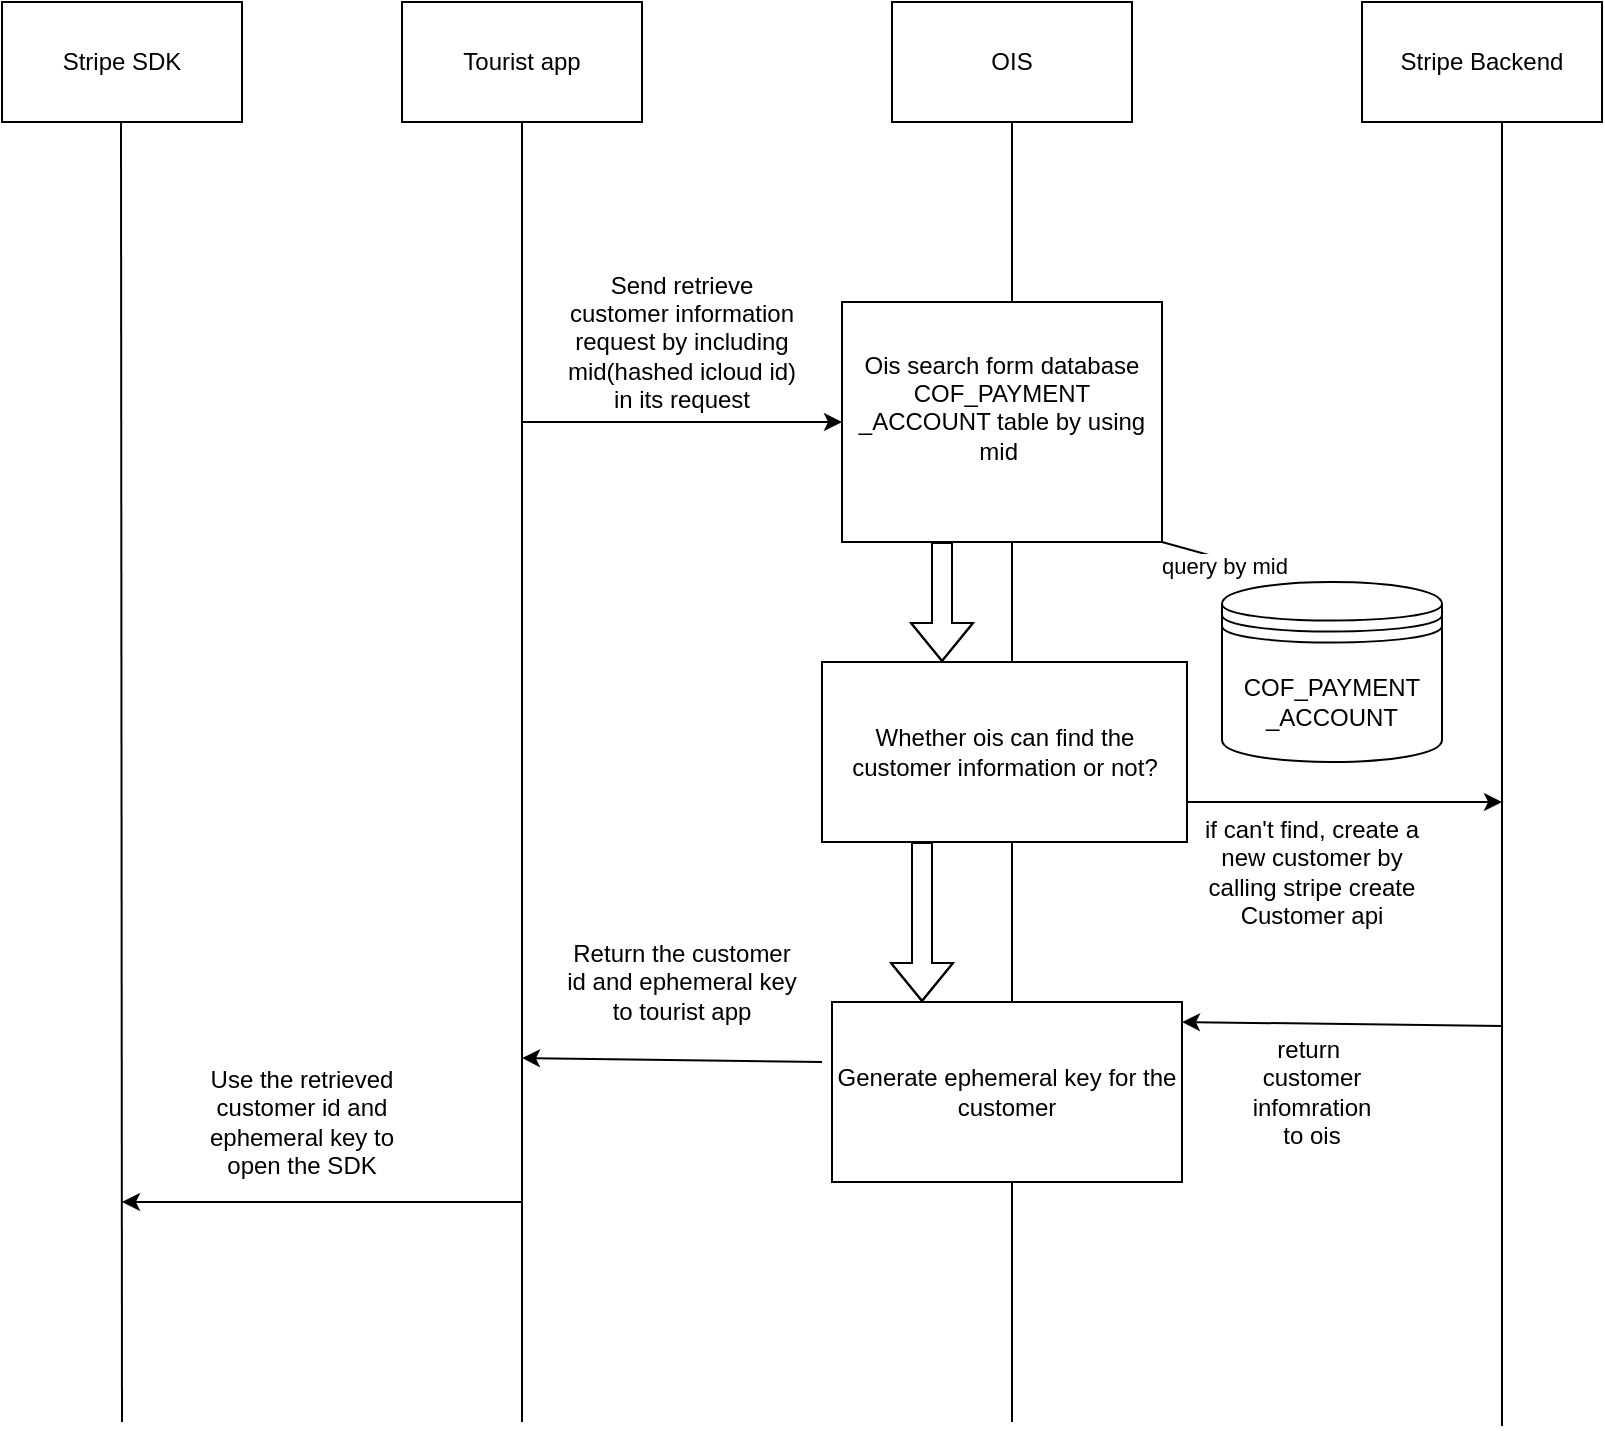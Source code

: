 <mxfile version="22.1.3" type="github">
  <diagram name="Page-1" id="P0VWkr3vZlr9PXXk8qX3">
    <mxGraphModel dx="1434" dy="790" grid="1" gridSize="10" guides="1" tooltips="1" connect="1" arrows="1" fold="1" page="1" pageScale="1" pageWidth="850" pageHeight="1100" math="0" shadow="0">
      <root>
        <mxCell id="0" />
        <mxCell id="1" parent="0" />
        <mxCell id="TVs47A5dAmLujH9iVVek-1" value="Tourist app" style="rounded=0;whiteSpace=wrap;html=1;" parent="1" vertex="1">
          <mxGeometry x="210" y="130" width="120" height="60" as="geometry" />
        </mxCell>
        <mxCell id="TVs47A5dAmLujH9iVVek-2" value="OIS" style="rounded=0;whiteSpace=wrap;html=1;" parent="1" vertex="1">
          <mxGeometry x="455" y="130" width="120" height="60" as="geometry" />
        </mxCell>
        <mxCell id="TVs47A5dAmLujH9iVVek-3" value="Stripe Backend" style="rounded=0;whiteSpace=wrap;html=1;" parent="1" vertex="1">
          <mxGeometry x="690" y="130" width="120" height="60" as="geometry" />
        </mxCell>
        <mxCell id="TVs47A5dAmLujH9iVVek-4" value="" style="endArrow=none;html=1;rounded=0;entryX=0.5;entryY=1;entryDx=0;entryDy=0;" parent="1" target="TVs47A5dAmLujH9iVVek-1" edge="1">
          <mxGeometry width="50" height="50" relative="1" as="geometry">
            <mxPoint x="270" y="840" as="sourcePoint" />
            <mxPoint x="280" y="230" as="targetPoint" />
          </mxGeometry>
        </mxCell>
        <mxCell id="TVs47A5dAmLujH9iVVek-5" value="" style="endArrow=none;html=1;rounded=0;" parent="1" edge="1">
          <mxGeometry width="50" height="50" relative="1" as="geometry">
            <mxPoint x="515" y="840" as="sourcePoint" />
            <mxPoint x="515" y="190" as="targetPoint" />
          </mxGeometry>
        </mxCell>
        <mxCell id="TVs47A5dAmLujH9iVVek-6" value="" style="endArrow=none;html=1;rounded=0;entryX=0.5;entryY=1;entryDx=0;entryDy=0;" parent="1" edge="1">
          <mxGeometry width="50" height="50" relative="1" as="geometry">
            <mxPoint x="760" y="842" as="sourcePoint" />
            <mxPoint x="760" y="190" as="targetPoint" />
          </mxGeometry>
        </mxCell>
        <mxCell id="TVs47A5dAmLujH9iVVek-7" value="Ois search form database COF_PAYMENT&lt;br&gt;_ACCOUNT table by using mid&amp;nbsp;&lt;br&gt;&amp;nbsp;" style="rounded=0;whiteSpace=wrap;html=1;" parent="1" vertex="1">
          <mxGeometry x="430" y="280" width="160" height="120" as="geometry" />
        </mxCell>
        <mxCell id="TVs47A5dAmLujH9iVVek-8" value="" style="endArrow=classic;html=1;rounded=0;entryX=0;entryY=0.5;entryDx=0;entryDy=0;" parent="1" target="TVs47A5dAmLujH9iVVek-7" edge="1">
          <mxGeometry width="50" height="50" relative="1" as="geometry">
            <mxPoint x="270" y="340" as="sourcePoint" />
            <mxPoint x="320" y="280" as="targetPoint" />
          </mxGeometry>
        </mxCell>
        <mxCell id="TVs47A5dAmLujH9iVVek-9" value="Stripe SDK" style="rounded=0;whiteSpace=wrap;html=1;" parent="1" vertex="1">
          <mxGeometry x="10" y="130" width="120" height="60" as="geometry" />
        </mxCell>
        <mxCell id="TVs47A5dAmLujH9iVVek-10" value="" style="endArrow=none;html=1;rounded=0;entryX=0.5;entryY=1;entryDx=0;entryDy=0;" parent="1" edge="1">
          <mxGeometry width="50" height="50" relative="1" as="geometry">
            <mxPoint x="70" y="840" as="sourcePoint" />
            <mxPoint x="69.5" y="190" as="targetPoint" />
          </mxGeometry>
        </mxCell>
        <mxCell id="TVs47A5dAmLujH9iVVek-11" value="Send retrieve customer information request by including mid(hashed icloud id) in its request" style="text;html=1;strokeColor=none;fillColor=none;align=center;verticalAlign=middle;whiteSpace=wrap;rounded=0;" parent="1" vertex="1">
          <mxGeometry x="290" y="260" width="120" height="80" as="geometry" />
        </mxCell>
        <mxCell id="TVs47A5dAmLujH9iVVek-12" value="COF_PAYMENT&lt;br style=&quot;border-color: var(--border-color);&quot;&gt;_ACCOUNT" style="shape=datastore;whiteSpace=wrap;html=1;" parent="1" vertex="1">
          <mxGeometry x="620" y="420" width="110" height="90" as="geometry" />
        </mxCell>
        <mxCell id="TVs47A5dAmLujH9iVVek-13" value="" style="endArrow=classic;html=1;rounded=0;entryX=0.283;entryY=-0.033;entryDx=0;entryDy=0;entryPerimeter=0;exitX=1;exitY=1;exitDx=0;exitDy=0;" parent="1" source="TVs47A5dAmLujH9iVVek-7" target="TVs47A5dAmLujH9iVVek-12" edge="1">
          <mxGeometry width="50" height="50" relative="1" as="geometry">
            <mxPoint x="570" y="330" as="sourcePoint" />
            <mxPoint x="620" y="280" as="targetPoint" />
          </mxGeometry>
        </mxCell>
        <mxCell id="s6iq52kAN0ArNgkYWBzR-1" value="query by mid" style="edgeLabel;html=1;align=center;verticalAlign=middle;resizable=0;points=[];" parent="TVs47A5dAmLujH9iVVek-13" vertex="1" connectable="0">
          <mxGeometry x="0.018" y="-3" relative="1" as="geometry">
            <mxPoint as="offset" />
          </mxGeometry>
        </mxCell>
        <mxCell id="TVs47A5dAmLujH9iVVek-14" value="" style="endArrow=classic;html=1;rounded=0;" parent="1" edge="1">
          <mxGeometry width="50" height="50" relative="1" as="geometry">
            <mxPoint x="270" y="730" as="sourcePoint" />
            <mxPoint x="70" y="730" as="targetPoint" />
          </mxGeometry>
        </mxCell>
        <mxCell id="TVs47A5dAmLujH9iVVek-15" value="Use the retrieved customer id and ephemeral key to open the SDK" style="text;html=1;strokeColor=none;fillColor=none;align=center;verticalAlign=middle;whiteSpace=wrap;rounded=0;" parent="1" vertex="1">
          <mxGeometry x="100" y="650" width="120" height="80" as="geometry" />
        </mxCell>
        <mxCell id="TVs47A5dAmLujH9iVVek-16" value="Whether ois can find the customer information or not?" style="rounded=0;whiteSpace=wrap;html=1;" parent="1" vertex="1">
          <mxGeometry x="420" y="460" width="182.5" height="90" as="geometry" />
        </mxCell>
        <mxCell id="TVs47A5dAmLujH9iVVek-17" value="" style="shape=flexArrow;endArrow=classic;html=1;rounded=0;" parent="1" edge="1">
          <mxGeometry width="50" height="50" relative="1" as="geometry">
            <mxPoint x="480" y="400" as="sourcePoint" />
            <mxPoint x="480" y="460" as="targetPoint" />
            <Array as="points">
              <mxPoint x="480" y="430" />
            </Array>
          </mxGeometry>
        </mxCell>
        <mxCell id="TVs47A5dAmLujH9iVVek-18" value="" style="endArrow=classic;html=1;rounded=0;" parent="1" edge="1">
          <mxGeometry width="50" height="50" relative="1" as="geometry">
            <mxPoint x="602.5" y="530" as="sourcePoint" />
            <mxPoint x="760" y="530" as="targetPoint" />
          </mxGeometry>
        </mxCell>
        <mxCell id="TVs47A5dAmLujH9iVVek-19" value="if can&#39;t find, create a new customer by calling stripe create Customer api" style="text;html=1;strokeColor=none;fillColor=none;align=center;verticalAlign=middle;whiteSpace=wrap;rounded=0;" parent="1" vertex="1">
          <mxGeometry x="610" y="550" width="110" height="30" as="geometry" />
        </mxCell>
        <mxCell id="TVs47A5dAmLujH9iVVek-20" value="" style="endArrow=classic;html=1;rounded=0;" parent="1" edge="1">
          <mxGeometry width="50" height="50" relative="1" as="geometry">
            <mxPoint x="760" y="642" as="sourcePoint" />
            <mxPoint x="600" y="640" as="targetPoint" />
          </mxGeometry>
        </mxCell>
        <mxCell id="TVs47A5dAmLujH9iVVek-21" value="return&amp;nbsp; customer infomration to ois" style="text;html=1;strokeColor=none;fillColor=none;align=center;verticalAlign=middle;whiteSpace=wrap;rounded=0;" parent="1" vertex="1">
          <mxGeometry x="635" y="660" width="60" height="30" as="geometry" />
        </mxCell>
        <mxCell id="TVs47A5dAmLujH9iVVek-22" value="" style="shape=flexArrow;endArrow=classic;html=1;rounded=0;" parent="1" edge="1">
          <mxGeometry width="50" height="50" relative="1" as="geometry">
            <mxPoint x="470" y="550" as="sourcePoint" />
            <mxPoint x="470" y="630" as="targetPoint" />
            <Array as="points">
              <mxPoint x="470" y="580" />
            </Array>
          </mxGeometry>
        </mxCell>
        <mxCell id="TVs47A5dAmLujH9iVVek-23" value="Generate ephemeral key for the customer" style="rounded=0;whiteSpace=wrap;html=1;" parent="1" vertex="1">
          <mxGeometry x="425" y="630" width="175" height="90" as="geometry" />
        </mxCell>
        <mxCell id="TVs47A5dAmLujH9iVVek-24" value="" style="endArrow=classic;html=1;rounded=0;" parent="1" edge="1">
          <mxGeometry width="50" height="50" relative="1" as="geometry">
            <mxPoint x="420" y="660" as="sourcePoint" />
            <mxPoint x="270" y="658" as="targetPoint" />
          </mxGeometry>
        </mxCell>
        <mxCell id="TVs47A5dAmLujH9iVVek-25" value="Return the customer id and ephemeral key to tourist app" style="text;html=1;strokeColor=none;fillColor=none;align=center;verticalAlign=middle;whiteSpace=wrap;rounded=0;" parent="1" vertex="1">
          <mxGeometry x="290" y="580" width="120" height="80" as="geometry" />
        </mxCell>
      </root>
    </mxGraphModel>
  </diagram>
</mxfile>
